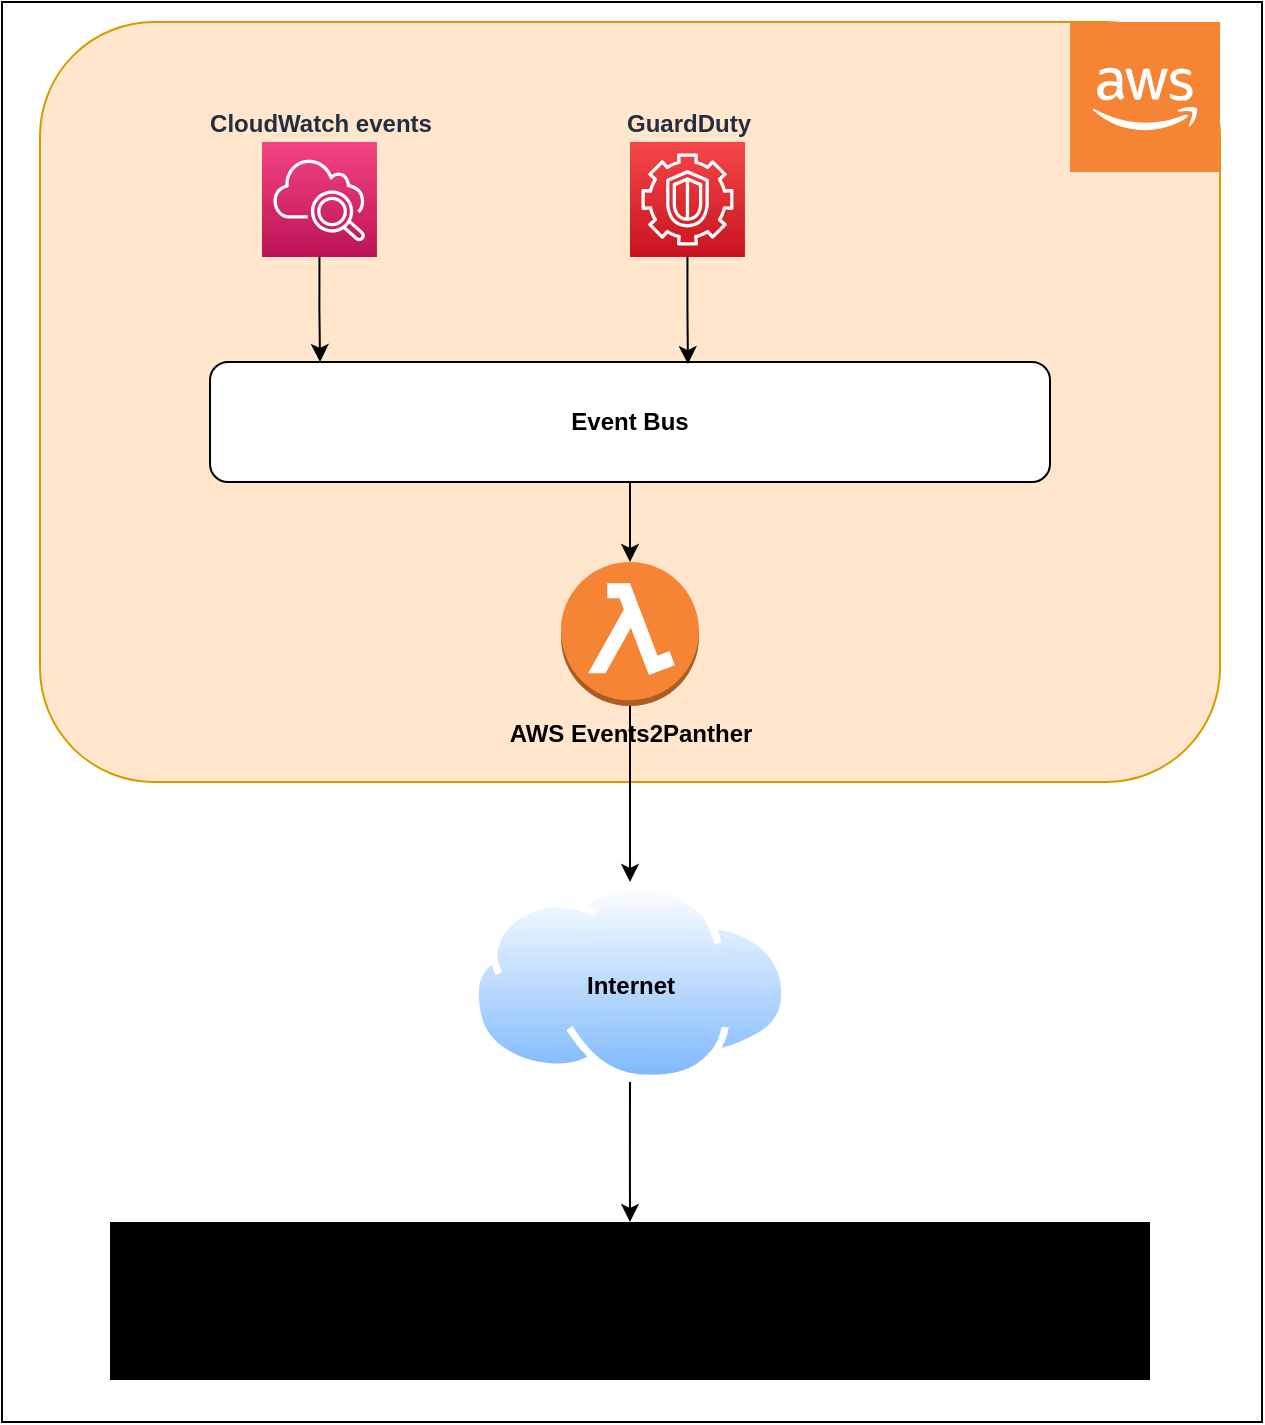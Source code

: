 <mxfile version="14.7.2" type="github">
  <diagram id="h569u8DtTfewGSpmWO_U" name="Page-1">
    <mxGraphModel dx="1422" dy="783" grid="1" gridSize="10" guides="1" tooltips="1" connect="1" arrows="1" fold="1" page="1" pageScale="1" pageWidth="827" pageHeight="1169" math="0" shadow="0">
      <root>
        <mxCell id="0" />
        <mxCell id="1" parent="0" />
        <mxCell id="et_fUm3F6kDetxY7O-I9-12" value="" style="rounded=0;whiteSpace=wrap;html=1;labelBackgroundColor=#ffffff;fontColor=none;" vertex="1" parent="1">
          <mxGeometry x="100" y="10" width="630" height="710" as="geometry" />
        </mxCell>
        <mxCell id="et_fUm3F6kDetxY7O-I9-1" value="" style="group" vertex="1" connectable="0" parent="1">
          <mxGeometry x="119" y="20" width="590" height="380" as="geometry" />
        </mxCell>
        <mxCell id="16fR0u0LPAKKEnV1Gi2a-15" value="" style="whiteSpace=wrap;html=1;rounded=1;fillColor=#ffe6cc;strokeColor=#d79b00;" parent="et_fUm3F6kDetxY7O-I9-1" vertex="1">
          <mxGeometry width="590" height="380" as="geometry" />
        </mxCell>
        <mxCell id="16fR0u0LPAKKEnV1Gi2a-2" value="" style="outlineConnect=0;dashed=0;verticalLabelPosition=bottom;verticalAlign=top;align=center;html=1;shape=mxgraph.aws3.cloud_2;fillColor=#F58534;gradientColor=none;rounded=1;" parent="et_fUm3F6kDetxY7O-I9-1" vertex="1">
          <mxGeometry x="515" width="75" height="75" as="geometry" />
        </mxCell>
        <mxCell id="16fR0u0LPAKKEnV1Gi2a-4" value="GuardDuty" style="points=[[0,0,0],[0.25,0,0],[0.5,0,0],[0.75,0,0],[1,0,0],[0,1,0],[0.25,1,0],[0.5,1,0],[0.75,1,0],[1,1,0],[0,0.25,0],[0,0.5,0],[0,0.75,0],[1,0.25,0],[1,0.5,0],[1,0.75,0]];outlineConnect=0;fontColor=#232F3E;gradientColor=#F54749;gradientDirection=north;fillColor=#C7131F;strokeColor=#ffffff;dashed=0;verticalLabelPosition=top;verticalAlign=bottom;align=center;html=1;fontSize=12;fontStyle=1;aspect=fixed;shape=mxgraph.aws4.resourceIcon;resIcon=mxgraph.aws4.guardduty;rounded=1;labelPosition=center;" parent="et_fUm3F6kDetxY7O-I9-1" vertex="1">
          <mxGeometry x="295" y="60.0" width="57.474" height="57.474" as="geometry" />
        </mxCell>
        <mxCell id="16fR0u0LPAKKEnV1Gi2a-5" value="AWS Events2Panther" style="outlineConnect=0;dashed=0;verticalLabelPosition=bottom;verticalAlign=top;align=center;html=1;shape=mxgraph.aws3.lambda_function;fillColor=#F58534;gradientColor=none;fontStyle=1;rounded=1;" parent="et_fUm3F6kDetxY7O-I9-1" vertex="1">
          <mxGeometry x="260.5" y="270.0" width="69" height="72.0" as="geometry" />
        </mxCell>
        <mxCell id="et_fUm3F6kDetxY7O-I9-8" style="edgeStyle=orthogonalEdgeStyle;rounded=0;orthogonalLoop=1;jettySize=auto;html=1;exitX=0.5;exitY=1;exitDx=0;exitDy=0;exitPerimeter=0;entryX=0.131;entryY=0;entryDx=0;entryDy=0;entryPerimeter=0;fontColor=none;" edge="1" parent="et_fUm3F6kDetxY7O-I9-1" source="16fR0u0LPAKKEnV1Gi2a-7" target="16fR0u0LPAKKEnV1Gi2a-8">
          <mxGeometry relative="1" as="geometry" />
        </mxCell>
        <mxCell id="16fR0u0LPAKKEnV1Gi2a-7" value="CloudWatch events" style="points=[[0,0,0],[0.25,0,0],[0.5,0,0],[0.75,0,0],[1,0,0],[0,1,0],[0.25,1,0],[0.5,1,0],[0.75,1,0],[1,1,0],[0,0.25,0],[0,0.5,0],[0,0.75,0],[1,0.25,0],[1,0.5,0],[1,0.75,0]];points=[[0,0,0],[0.25,0,0],[0.5,0,0],[0.75,0,0],[1,0,0],[0,1,0],[0.25,1,0],[0.5,1,0],[0.75,1,0],[1,1,0],[0,0.25,0],[0,0.5,0],[0,0.75,0],[1,0.25,0],[1,0.5,0],[1,0.75,0]];outlineConnect=0;fontColor=#232F3E;gradientColor=#F34482;gradientDirection=north;fillColor=#BC1356;strokeColor=#ffffff;dashed=0;verticalLabelPosition=top;verticalAlign=bottom;align=center;html=1;fontSize=12;fontStyle=1;aspect=fixed;shape=mxgraph.aws4.resourceIcon;resIcon=mxgraph.aws4.cloudwatch_2;rounded=1;labelPosition=center;" parent="et_fUm3F6kDetxY7O-I9-1" vertex="1">
          <mxGeometry x="111" y="60.0" width="57.474" height="57.474" as="geometry" />
        </mxCell>
        <mxCell id="16fR0u0LPAKKEnV1Gi2a-13" style="edgeStyle=orthogonalEdgeStyle;orthogonalLoop=1;jettySize=auto;html=1;exitX=0.5;exitY=1;exitDx=0;exitDy=0;entryX=0.5;entryY=0;entryDx=0;entryDy=0;entryPerimeter=0;" parent="et_fUm3F6kDetxY7O-I9-1" source="16fR0u0LPAKKEnV1Gi2a-8" target="16fR0u0LPAKKEnV1Gi2a-5" edge="1">
          <mxGeometry relative="1" as="geometry" />
        </mxCell>
        <mxCell id="16fR0u0LPAKKEnV1Gi2a-8" value="Event Bus" style="whiteSpace=wrap;html=1;fontStyle=1;rounded=1;" parent="et_fUm3F6kDetxY7O-I9-1" vertex="1">
          <mxGeometry x="85" y="170" width="420" height="60.0" as="geometry" />
        </mxCell>
        <mxCell id="16fR0u0LPAKKEnV1Gi2a-12" style="edgeStyle=orthogonalEdgeStyle;orthogonalLoop=1;jettySize=auto;html=1;exitX=0.5;exitY=1;exitDx=0;exitDy=0;exitPerimeter=0;entryX=0.569;entryY=0.017;entryDx=0;entryDy=0;entryPerimeter=0;" parent="et_fUm3F6kDetxY7O-I9-1" source="16fR0u0LPAKKEnV1Gi2a-4" target="16fR0u0LPAKKEnV1Gi2a-8" edge="1">
          <mxGeometry relative="1" as="geometry" />
        </mxCell>
        <mxCell id="et_fUm3F6kDetxY7O-I9-6" style="edgeStyle=orthogonalEdgeStyle;rounded=0;orthogonalLoop=1;jettySize=auto;html=1;entryX=0.5;entryY=0;entryDx=0;entryDy=0;fontColor=none;" edge="1" parent="1" source="et_fUm3F6kDetxY7O-I9-2" target="et_fUm3F6kDetxY7O-I9-4">
          <mxGeometry relative="1" as="geometry" />
        </mxCell>
        <mxCell id="et_fUm3F6kDetxY7O-I9-2" value="Internet" style="aspect=fixed;perimeter=ellipsePerimeter;html=1;align=center;shadow=0;dashed=0;spacingTop=3;image;image=img/lib/active_directory/internet_cloud.svg;rounded=1;labelPosition=center;verticalLabelPosition=middle;verticalAlign=middle;fontStyle=1;labelBackgroundColor=none;" vertex="1" parent="1">
          <mxGeometry x="334.63" y="450" width="158.73" height="100" as="geometry" />
        </mxCell>
        <mxCell id="et_fUm3F6kDetxY7O-I9-4" value="" style="shape=image;imageAspect=0;aspect=fixed;verticalLabelPosition=bottom;verticalAlign=top;rounded=1;labelBackgroundColor=#ffffff;fontColor=none;image=https://vinceoa.github.io/panther-docs/img/panther_logo_thin.png;imageBackground=#000000;" vertex="1" parent="1">
          <mxGeometry x="154" y="620" width="520" height="79" as="geometry" />
        </mxCell>
        <mxCell id="et_fUm3F6kDetxY7O-I9-5" style="edgeStyle=orthogonalEdgeStyle;rounded=0;orthogonalLoop=1;jettySize=auto;html=1;entryX=0.5;entryY=0;entryDx=0;entryDy=0;fontColor=none;" edge="1" parent="1" source="16fR0u0LPAKKEnV1Gi2a-5" target="et_fUm3F6kDetxY7O-I9-2">
          <mxGeometry relative="1" as="geometry" />
        </mxCell>
      </root>
    </mxGraphModel>
  </diagram>
</mxfile>

